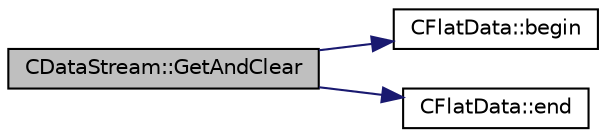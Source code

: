 digraph "CDataStream::GetAndClear"
{
  edge [fontname="Helvetica",fontsize="10",labelfontname="Helvetica",labelfontsize="10"];
  node [fontname="Helvetica",fontsize="10",shape=record];
  rankdir="LR";
  Node62 [label="CDataStream::GetAndClear",height=0.2,width=0.4,color="black", fillcolor="grey75", style="filled", fontcolor="black"];
  Node62 -> Node63 [color="midnightblue",fontsize="10",style="solid",fontname="Helvetica"];
  Node63 [label="CFlatData::begin",height=0.2,width=0.4,color="black", fillcolor="white", style="filled",URL="$d8/d4d/class_c_flat_data.html#ac8131cc3aec84905d7786fb19ff8953d"];
  Node62 -> Node64 [color="midnightblue",fontsize="10",style="solid",fontname="Helvetica"];
  Node64 [label="CFlatData::end",height=0.2,width=0.4,color="black", fillcolor="white", style="filled",URL="$d8/d4d/class_c_flat_data.html#ae88ae9f4121ff18aa8e29a3a40d7ee67"];
}
